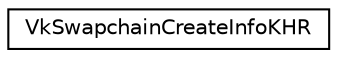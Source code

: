 digraph "Graphical Class Hierarchy"
{
 // LATEX_PDF_SIZE
  edge [fontname="Helvetica",fontsize="10",labelfontname="Helvetica",labelfontsize="10"];
  node [fontname="Helvetica",fontsize="10",shape=record];
  rankdir="LR";
  Node0 [label="VkSwapchainCreateInfoKHR",height=0.2,width=0.4,color="black", fillcolor="white", style="filled",URL="$structVkSwapchainCreateInfoKHR.html",tooltip=" "];
}
